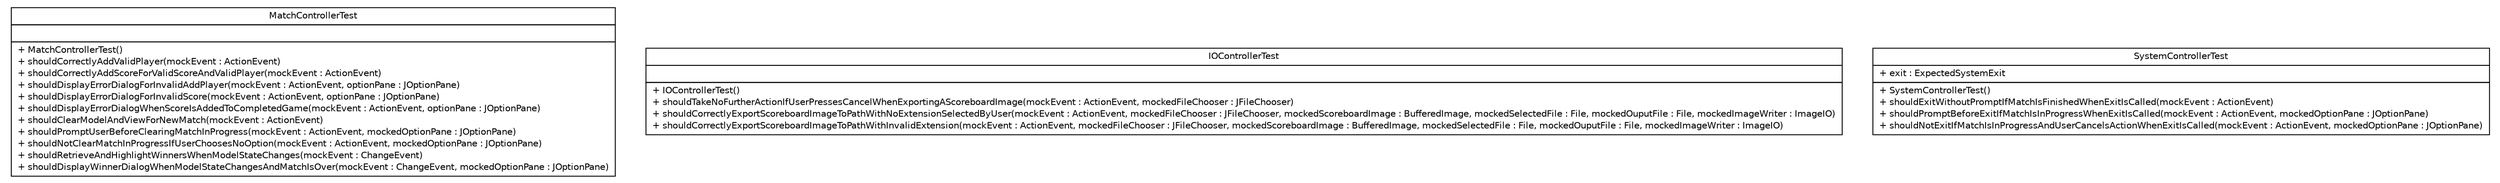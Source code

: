 #!/usr/local/bin/dot
#
# Class diagram 
# Generated by UMLGraph version R5_6 (http://www.umlgraph.org/)
#

digraph G {
	edge [fontname="Helvetica",fontsize=10,labelfontname="Helvetica",labelfontsize=10];
	node [fontname="Helvetica",fontsize=10,shape=plaintext];
	nodesep=0.25;
	ranksep=0.5;
	// thmuggleton.controller.MatchControllerTest
	c0 [label=<<table title="thmuggleton.controller.MatchControllerTest" border="0" cellborder="1" cellspacing="0" cellpadding="2" port="p" href="./MatchControllerTest.html">
		<tr><td><table border="0" cellspacing="0" cellpadding="1">
<tr><td align="center" balign="center"> MatchControllerTest </td></tr>
		</table></td></tr>
		<tr><td><table border="0" cellspacing="0" cellpadding="1">
<tr><td align="left" balign="left">  </td></tr>
		</table></td></tr>
		<tr><td><table border="0" cellspacing="0" cellpadding="1">
<tr><td align="left" balign="left"> + MatchControllerTest() </td></tr>
<tr><td align="left" balign="left"> + shouldCorrectlyAddValidPlayer(mockEvent : ActionEvent) </td></tr>
<tr><td align="left" balign="left"> + shouldCorrectlyAddScoreForValidScoreAndValidPlayer(mockEvent : ActionEvent) </td></tr>
<tr><td align="left" balign="left"> + shouldDisplayErrorDialogForInvalidAddPlayer(mockEvent : ActionEvent, optionPane : JOptionPane) </td></tr>
<tr><td align="left" balign="left"> + shouldDisplayErrorDialogForInvalidScore(mockEvent : ActionEvent, optionPane : JOptionPane) </td></tr>
<tr><td align="left" balign="left"> + shouldDisplayErrorDialogWhenScoreIsAddedToCompletedGame(mockEvent : ActionEvent, optionPane : JOptionPane) </td></tr>
<tr><td align="left" balign="left"> + shouldClearModelAndViewForNewMatch(mockEvent : ActionEvent) </td></tr>
<tr><td align="left" balign="left"> + shouldPromptUserBeforeClearingMatchInProgress(mockEvent : ActionEvent, mockedOptionPane : JOptionPane) </td></tr>
<tr><td align="left" balign="left"> + shouldNotClearMatchInProgressIfUserChoosesNoOption(mockEvent : ActionEvent, mockedOptionPane : JOptionPane) </td></tr>
<tr><td align="left" balign="left"> + shouldRetrieveAndHighlightWinnersWhenModelStateChanges(mockEvent : ChangeEvent) </td></tr>
<tr><td align="left" balign="left"> + shouldDisplayWinnerDialogWhenModelStateChangesAndMatchIsOver(mockEvent : ChangeEvent, mockedOptionPane : JOptionPane) </td></tr>
		</table></td></tr>
		</table>>, URL="./MatchControllerTest.html", fontname="Helvetica", fontcolor="black", fontsize=10.0];
	// thmuggleton.controller.IOControllerTest
	c1 [label=<<table title="thmuggleton.controller.IOControllerTest" border="0" cellborder="1" cellspacing="0" cellpadding="2" port="p" href="./IOControllerTest.html">
		<tr><td><table border="0" cellspacing="0" cellpadding="1">
<tr><td align="center" balign="center"> IOControllerTest </td></tr>
		</table></td></tr>
		<tr><td><table border="0" cellspacing="0" cellpadding="1">
<tr><td align="left" balign="left">  </td></tr>
		</table></td></tr>
		<tr><td><table border="0" cellspacing="0" cellpadding="1">
<tr><td align="left" balign="left"> + IOControllerTest() </td></tr>
<tr><td align="left" balign="left"> + shouldTakeNoFurtherActionIfUserPressesCancelWhenExportingAScoreboardImage(mockEvent : ActionEvent, mockedFileChooser : JFileChooser) </td></tr>
<tr><td align="left" balign="left"> + shouldCorrectlyExportScoreboardImageToPathWithNoExtensionSelectedByUser(mockEvent : ActionEvent, mockedFileChooser : JFileChooser, mockedScoreboardImage : BufferedImage, mockedSelectedFile : File, mockedOuputFile : File, mockedImageWriter : ImageIO) </td></tr>
<tr><td align="left" balign="left"> + shouldCorrectlyExportScoreboardImageToPathWithInvalidExtension(mockEvent : ActionEvent, mockedFileChooser : JFileChooser, mockedScoreboardImage : BufferedImage, mockedSelectedFile : File, mockedOuputFile : File, mockedImageWriter : ImageIO) </td></tr>
		</table></td></tr>
		</table>>, URL="./IOControllerTest.html", fontname="Helvetica", fontcolor="black", fontsize=10.0];
	// thmuggleton.controller.SystemControllerTest
	c2 [label=<<table title="thmuggleton.controller.SystemControllerTest" border="0" cellborder="1" cellspacing="0" cellpadding="2" port="p" href="./SystemControllerTest.html">
		<tr><td><table border="0" cellspacing="0" cellpadding="1">
<tr><td align="center" balign="center"> SystemControllerTest </td></tr>
		</table></td></tr>
		<tr><td><table border="0" cellspacing="0" cellpadding="1">
<tr><td align="left" balign="left"> + exit : ExpectedSystemExit </td></tr>
		</table></td></tr>
		<tr><td><table border="0" cellspacing="0" cellpadding="1">
<tr><td align="left" balign="left"> + SystemControllerTest() </td></tr>
<tr><td align="left" balign="left"> + shouldExitWithoutPromptIfMatchIsFinishedWhenExitIsCalled(mockEvent : ActionEvent) </td></tr>
<tr><td align="left" balign="left"> + shouldPromptBeforeExitIfMatchIsInProgressWhenExitIsCalled(mockEvent : ActionEvent, mockedOptionPane : JOptionPane) </td></tr>
<tr><td align="left" balign="left"> + shouldNotExitIfMatchIsInProgressAndUserCancelsActionWhenExitIsCalled(mockEvent : ActionEvent, mockedOptionPane : JOptionPane) </td></tr>
		</table></td></tr>
		</table>>, URL="./SystemControllerTest.html", fontname="Helvetica", fontcolor="black", fontsize=10.0];
}


